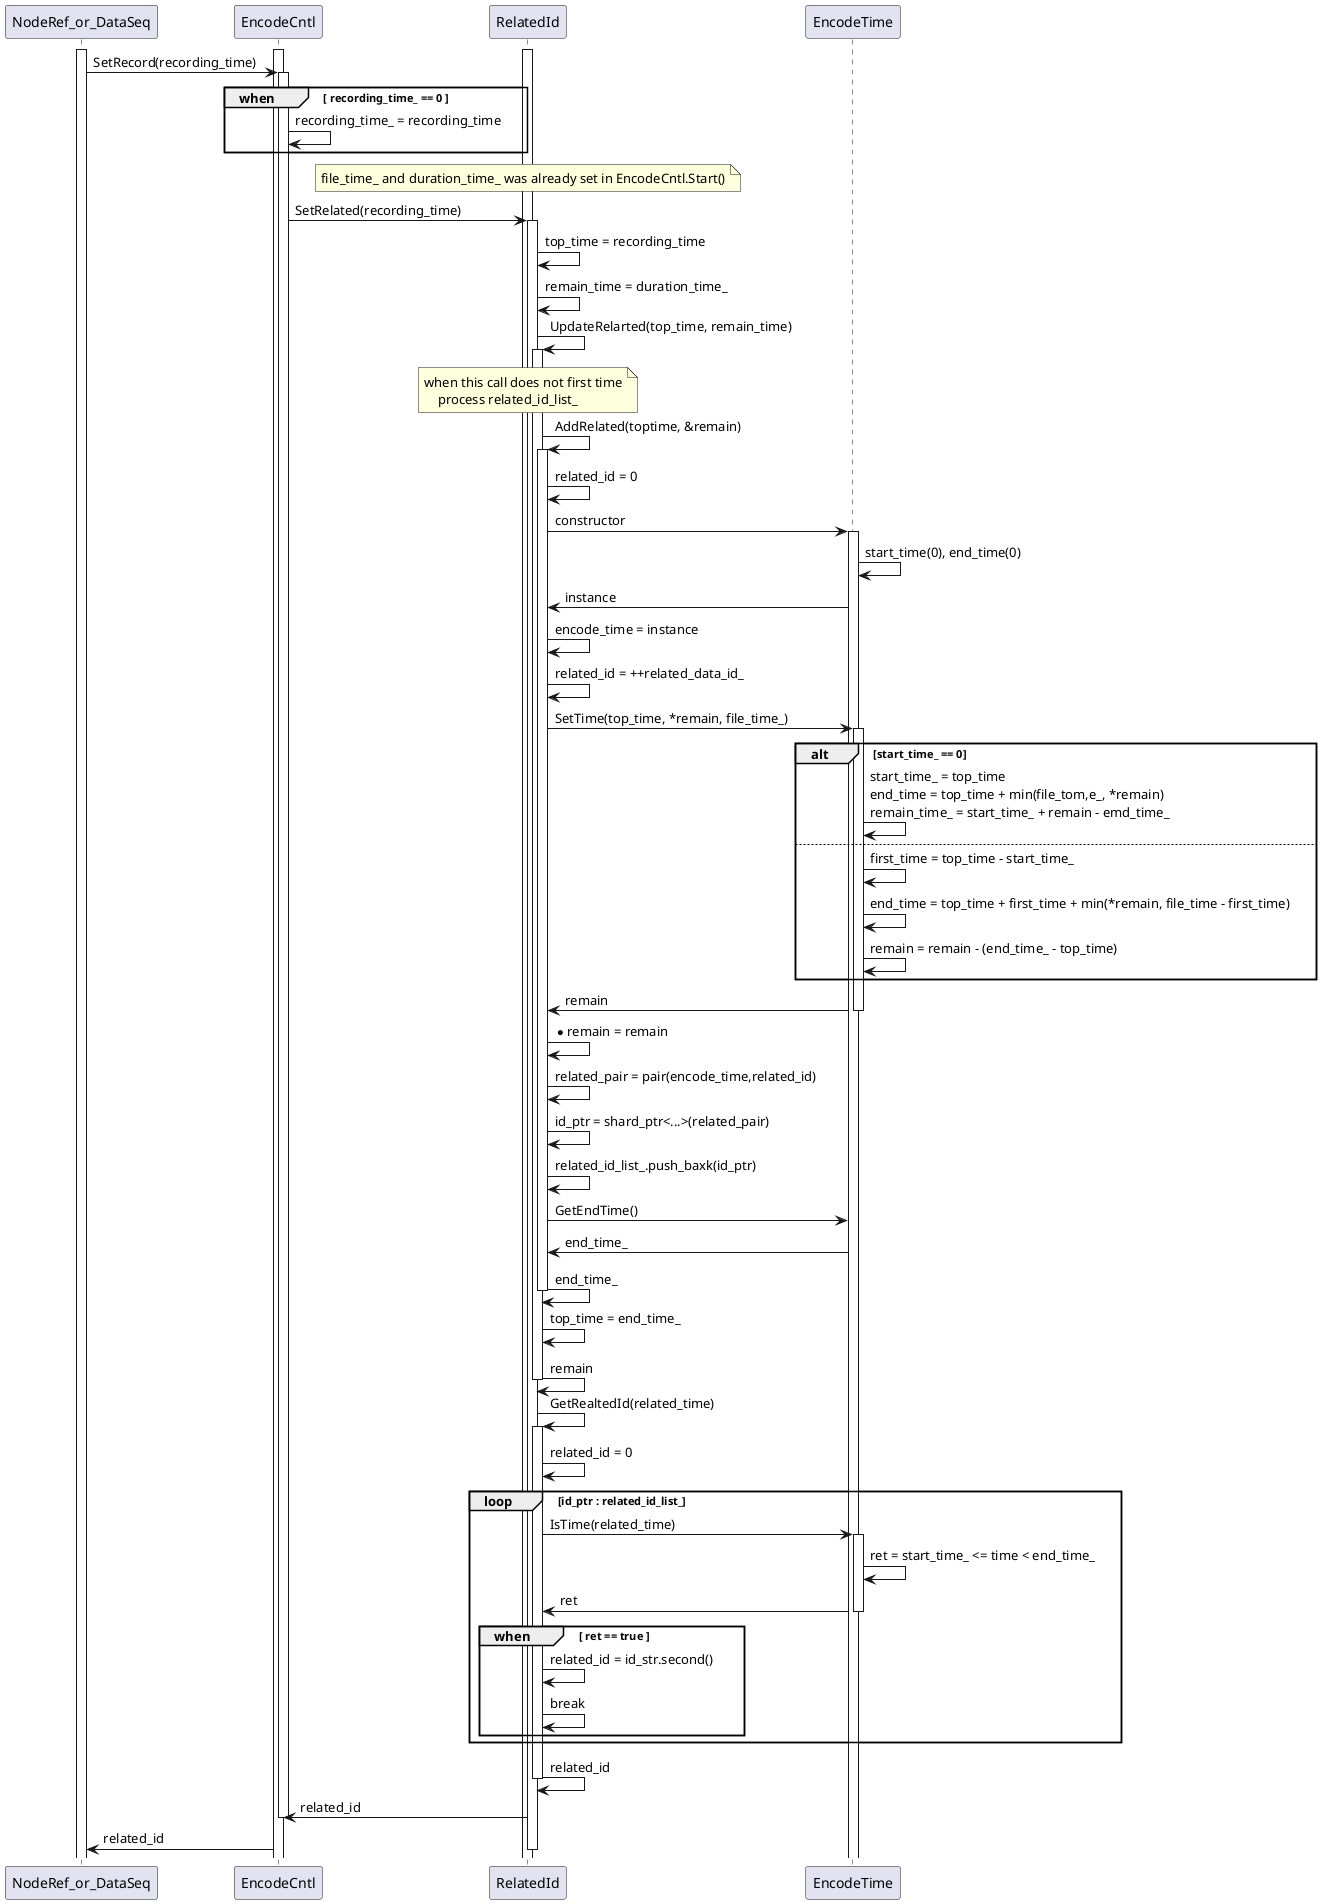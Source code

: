 @startuml
participant NodeRef_or_DataSeq
/'
participant EditCntl
participant DataQueue_Edit
participant QueueInfo_Edit
'/
participant EncodeCntl
/'
participant SequenceBase
participant QueueInfo_Encode
participant EncodeCntlThread
participant SequenceBaseThread
participant Thread
participant ThreadFunc
participant VideoIF
'/
participant RelatedId
participant EncodeTime

activate NodeRef_or_DataSeq
/'
activate EditCntl
activate DataQueue_Edit
activate QueueInfo_Edit
'/
activate EncodeCntl
/'
activate SequenceBase
activate QueueInfo_Encode
activate EncodeCntlThread
activate SequenceBaseThread
activate Thread
activate ThreadFunc
activate VideoIF
'/
activate RelatedId

NodeRef_or_DataSeq -> EncodeCntl : SetRecord(recording_time)
activate EncodeCntl
group when [ recording_time_ == 0 ]
  EncodeCntl -> EncodeCntl : recording_time_ = recording_time
end
note over RelatedId : file_time_ and duration_time_ was already set in EncodeCntl.Start()
EncodeCntl -> RelatedId : SetRelated(recording_time)
activate RelatedId
RelatedId -> RelatedId : top_time = recording_time
RelatedId -> RelatedId : remain_time = duration_time_
RelatedId -> RelatedId : UpdateRelarted(top_time, remain_time)
activate RelatedId
note over RelatedId : when this call does not first time\n    process related_id_list_
RelatedId -> RelatedId : AddRelated(toptime, &remain)
activate RelatedId
RelatedId -> RelatedId : related_id = 0
RelatedId -> EncodeTime : constructor
activate EncodeTime
EncodeTime -> EncodeTime : start_time(0), end_time(0)
RelatedId <- EncodeTime : instance
RelatedId -> RelatedId : encode_time = instance
RelatedId -> RelatedId : related_id = ++related_data_id_
RelatedId -> EncodeTime : SetTime(top_time, *remain, file_time_)
activate EncodeTime
alt start_time_ == 0
  EncodeTime -> EncodeTime : start_time_ = top_time\nend_time = top_time + min(file_tom,e_, *remain)\nremain_time_ = start_time_ + remain - emd_time_
else
  EncodeTime -> EncodeTime : first_time = top_time - start_time_
  EncodeTime -> EncodeTime : end_time = top_time + first_time + min(*remain, file_time - first_time)
  EncodeTime -> EncodeTime : remain = remain - (end_time_ - top_time)
end
RelatedId <- EncodeTime : remain
deactivate EncodeTime
RelatedId -> RelatedId : *remain = remain
RelatedId -> RelatedId : related_pair = pair(encode_time,related_id)
RelatedId -> RelatedId : id_ptr = shard_ptr<...>(related_pair)
RelatedId -> RelatedId : related_id_list_.push_baxk(id_ptr)
RelatedId -> EncodeTime : GetEndTime()
RelatedId <- EncodeTime : end_time_
RelatedId -> RelatedId : end_time_
deactivate RelatedId
RelatedId -> RelatedId : top_time = end_time_
RelatedId -> RelatedId : remain
deactivate RelatedId
RelatedId -> RelatedId : GetRealtedId(related_time)
activate RelatedId
RelatedId -> RelatedId : related_id = 0
loop id_ptr : related_id_list_
  RelatedId -> EncodeTime : IsTime(related_time)
  activate EncodeTime
  EncodeTime -> EncodeTime : ret = start_time_ <= time < end_time_
  RelatedId <- EncodeTime : ret
  deactivate EncodeTime
  group when [ ret == true ]
    RelatedId -> RelatedId : related_id = id_str.second()
    RelatedId -> RelatedId : break
  end
end
RelatedId -> RelatedId : related_id
deactivate RelatedId
EncodeCntl <- RelatedId : related_id
deactivate EncodeCntl
NodeRef_or_DataSeq <- EncodeCntl : related_id
deactivate RelatedId
@enduml
